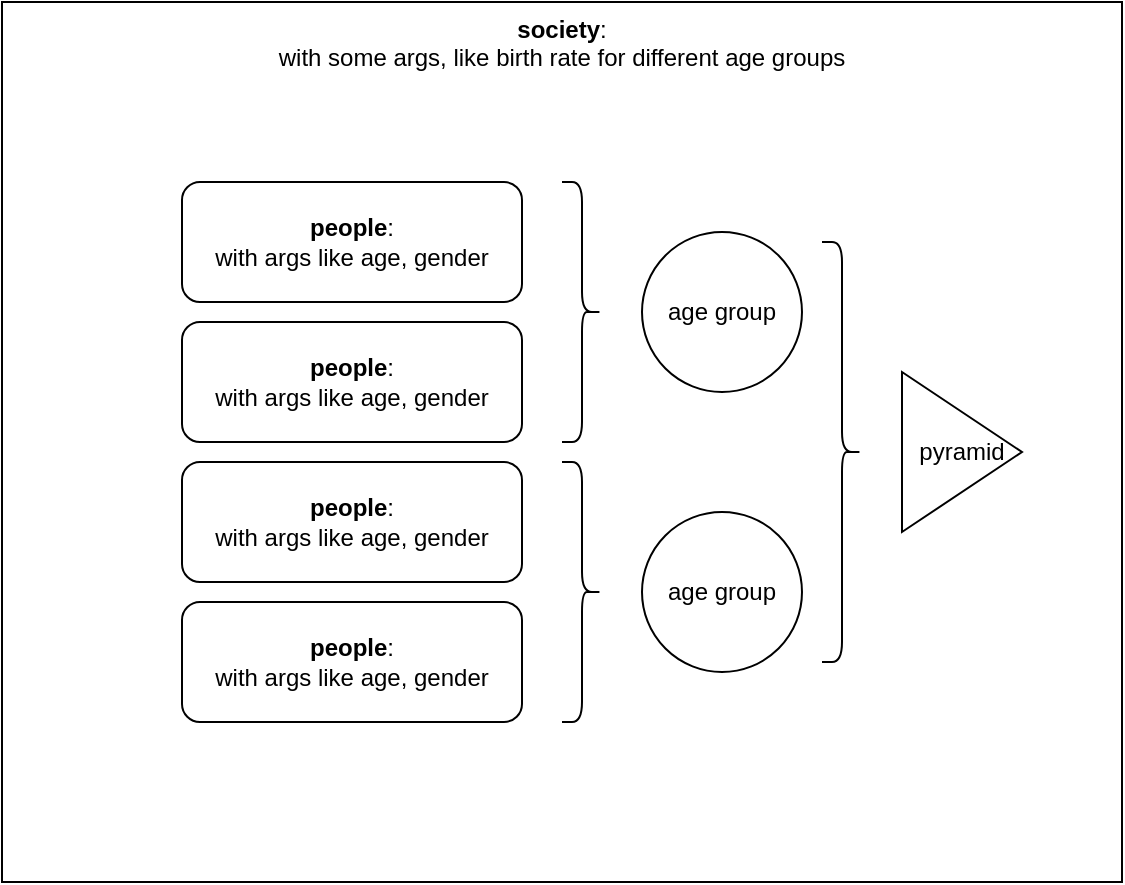 <mxfile>
    <diagram id="K12WCAA5Ja5v42a2jlr2" name="第 1 页">
        <mxGraphModel dx="913" dy="617" grid="1" gridSize="10" guides="1" tooltips="1" connect="1" arrows="1" fold="1" page="1" pageScale="1" pageWidth="827" pageHeight="1169" math="0" shadow="0">
            <root>
                <mxCell id="0"/>
                <mxCell id="1" parent="0"/>
                <mxCell id="3" value="&lt;b&gt;society&lt;/b&gt;:&lt;br&gt;with some args, like birth rate for different age groups" style="rounded=0;whiteSpace=wrap;html=1;horizontal=1;verticalAlign=top;" vertex="1" parent="1">
                    <mxGeometry x="40" y="120" width="560" height="440" as="geometry"/>
                </mxCell>
                <mxCell id="2" value="&lt;b&gt;people&lt;/b&gt;:&lt;br&gt;with args like age, gender" style="rounded=1;whiteSpace=wrap;html=1;" vertex="1" parent="1">
                    <mxGeometry x="130" y="210" width="170" height="60" as="geometry"/>
                </mxCell>
                <mxCell id="4" value="&lt;b&gt;people&lt;/b&gt;:&lt;br&gt;with args like age, gender" style="rounded=1;whiteSpace=wrap;html=1;" vertex="1" parent="1">
                    <mxGeometry x="130" y="280" width="170" height="60" as="geometry"/>
                </mxCell>
                <mxCell id="5" value="&lt;b&gt;people&lt;/b&gt;:&lt;br&gt;with args like age, gender" style="rounded=1;whiteSpace=wrap;html=1;" vertex="1" parent="1">
                    <mxGeometry x="130" y="350" width="170" height="60" as="geometry"/>
                </mxCell>
                <mxCell id="6" value="&lt;b&gt;people&lt;/b&gt;:&lt;br&gt;with args like age, gender" style="rounded=1;whiteSpace=wrap;html=1;" vertex="1" parent="1">
                    <mxGeometry x="130" y="420" width="170" height="60" as="geometry"/>
                </mxCell>
                <mxCell id="7" value="" style="shape=curlyBracket;whiteSpace=wrap;html=1;rounded=1;flipH=1;labelPosition=right;verticalLabelPosition=middle;align=left;verticalAlign=middle;" vertex="1" parent="1">
                    <mxGeometry x="450" y="240" width="20" height="210" as="geometry"/>
                </mxCell>
                <mxCell id="8" value="" style="shape=curlyBracket;whiteSpace=wrap;html=1;rounded=1;flipH=1;labelPosition=right;verticalLabelPosition=middle;align=left;verticalAlign=middle;" vertex="1" parent="1">
                    <mxGeometry x="320" y="350" width="20" height="130" as="geometry"/>
                </mxCell>
                <mxCell id="9" value="age group" style="ellipse;whiteSpace=wrap;html=1;aspect=fixed;" vertex="1" parent="1">
                    <mxGeometry x="360" y="235" width="80" height="80" as="geometry"/>
                </mxCell>
                <mxCell id="10" value="age group" style="ellipse;whiteSpace=wrap;html=1;aspect=fixed;" vertex="1" parent="1">
                    <mxGeometry x="360" y="375" width="80" height="80" as="geometry"/>
                </mxCell>
                <mxCell id="11" value="pyramid" style="triangle;whiteSpace=wrap;html=1;" vertex="1" parent="1">
                    <mxGeometry x="490" y="305" width="60" height="80" as="geometry"/>
                </mxCell>
                <mxCell id="12" value="" style="shape=curlyBracket;whiteSpace=wrap;html=1;rounded=1;flipH=1;labelPosition=right;verticalLabelPosition=middle;align=left;verticalAlign=middle;" vertex="1" parent="1">
                    <mxGeometry x="320" y="210" width="20" height="130" as="geometry"/>
                </mxCell>
            </root>
        </mxGraphModel>
    </diagram>
</mxfile>